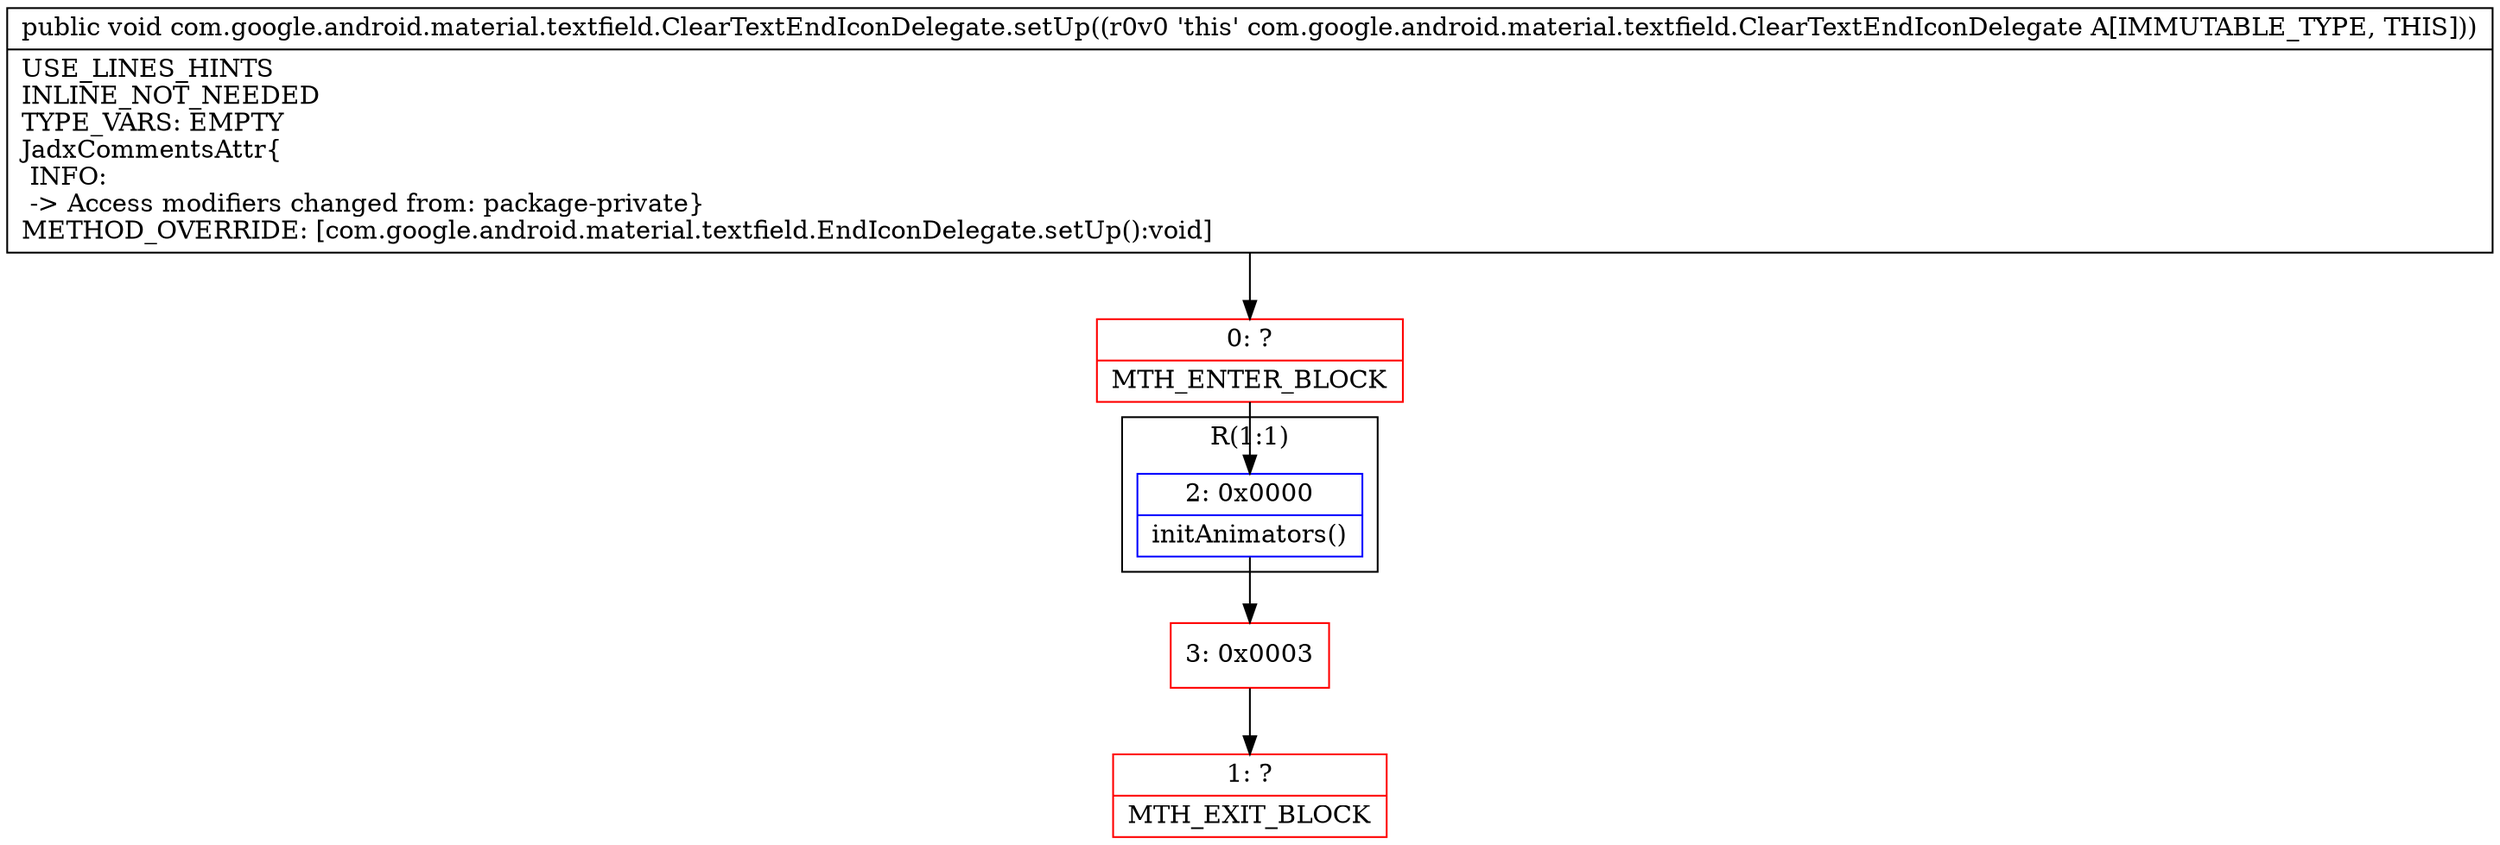 digraph "CFG forcom.google.android.material.textfield.ClearTextEndIconDelegate.setUp()V" {
subgraph cluster_Region_471667479 {
label = "R(1:1)";
node [shape=record,color=blue];
Node_2 [shape=record,label="{2\:\ 0x0000|initAnimators()\l}"];
}
Node_0 [shape=record,color=red,label="{0\:\ ?|MTH_ENTER_BLOCK\l}"];
Node_3 [shape=record,color=red,label="{3\:\ 0x0003}"];
Node_1 [shape=record,color=red,label="{1\:\ ?|MTH_EXIT_BLOCK\l}"];
MethodNode[shape=record,label="{public void com.google.android.material.textfield.ClearTextEndIconDelegate.setUp((r0v0 'this' com.google.android.material.textfield.ClearTextEndIconDelegate A[IMMUTABLE_TYPE, THIS]))  | USE_LINES_HINTS\lINLINE_NOT_NEEDED\lTYPE_VARS: EMPTY\lJadxCommentsAttr\{\l INFO: \l \-\> Access modifiers changed from: package\-private\}\lMETHOD_OVERRIDE: [com.google.android.material.textfield.EndIconDelegate.setUp():void]\l}"];
MethodNode -> Node_0;Node_2 -> Node_3;
Node_0 -> Node_2;
Node_3 -> Node_1;
}


